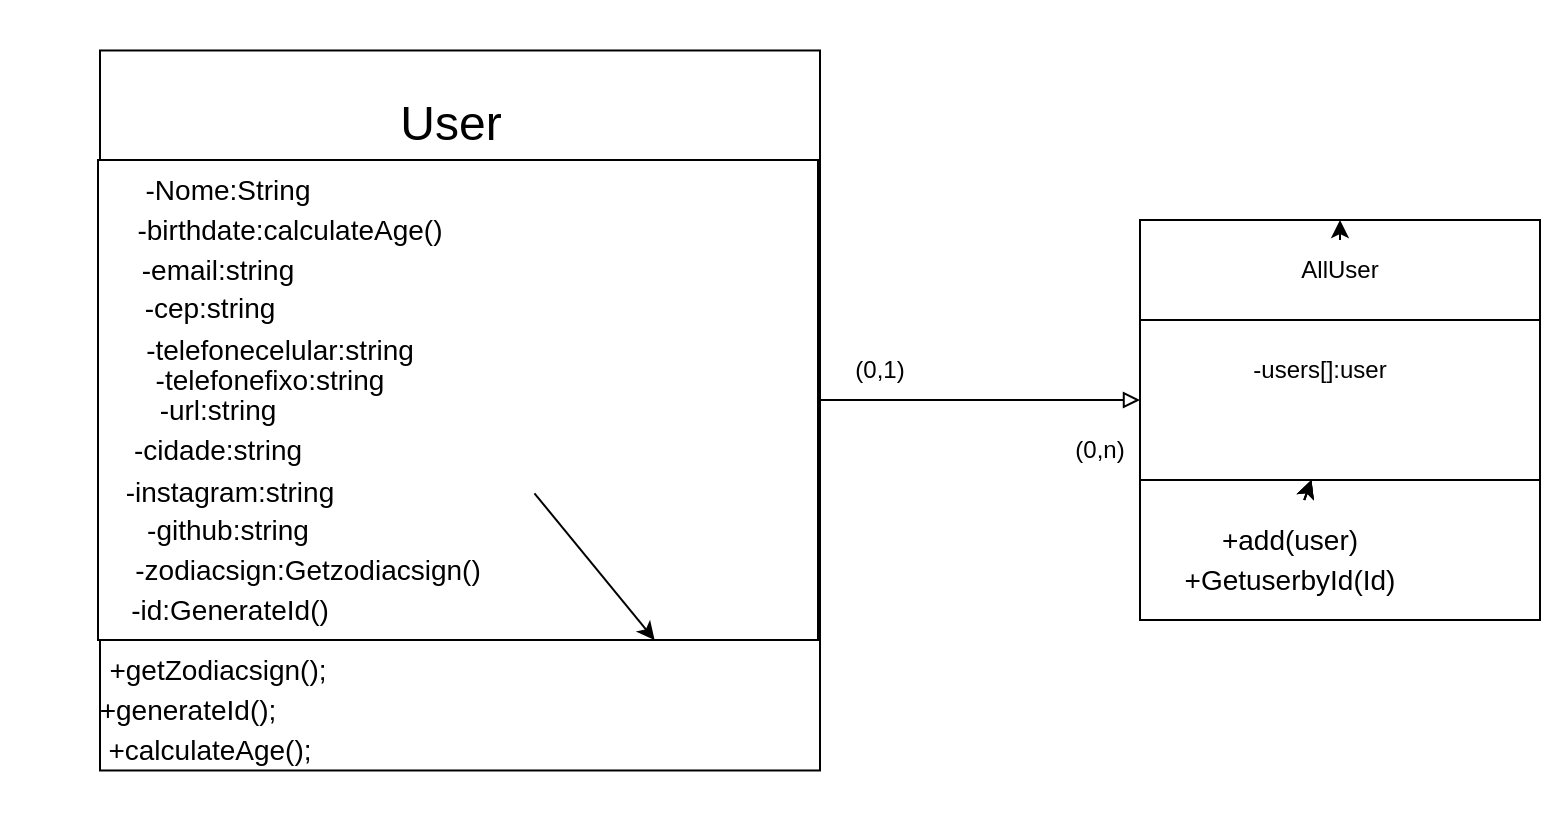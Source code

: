 <mxfile>
    <diagram id="1rULEkaOA428rYD4saWM" name="Página-1">
        <mxGraphModel dx="1749" dy="540" grid="1" gridSize="10" guides="1" tooltips="1" connect="1" arrows="1" fold="1" page="1" pageScale="1" pageWidth="827" pageHeight="1169" math="0" shadow="0">
            <root>
                <mxCell id="0"/>
                <mxCell id="1" parent="0"/>
                <mxCell id="155" value="" style="group" vertex="1" connectable="0" parent="1">
                    <mxGeometry x="40" y="90" width="720" height="400.48" as="geometry"/>
                </mxCell>
                <mxCell id="13" value="" style="group" vertex="1" connectable="0" parent="155">
                    <mxGeometry width="360" height="400.48" as="geometry"/>
                </mxCell>
                <mxCell id="2" value="" style="whiteSpace=wrap;html=1;aspect=fixed;fontSize=14;" vertex="1" parent="13">
                    <mxGeometry y="25.24" width="360" height="360" as="geometry"/>
                </mxCell>
                <mxCell id="3" value="" style="rounded=0;whiteSpace=wrap;html=1;fontSize=14;" vertex="1" parent="13">
                    <mxGeometry x="-1" y="80" width="360" height="240" as="geometry"/>
                </mxCell>
                <mxCell id="4" value="&lt;span style=&quot;font-size: 24px;&quot;&gt;User&lt;/span&gt;" style="text;html=1;strokeColor=none;fillColor=none;align=center;verticalAlign=middle;whiteSpace=wrap;rounded=0;fontSize=14;" vertex="1" parent="13">
                    <mxGeometry x="122.595" y="35.238" width="105.081" height="52.857" as="geometry"/>
                </mxCell>
                <mxCell id="5" value="" style="edgeStyle=none;html=1;fontSize=14;" edge="1" target="3" parent="13">
                    <mxGeometry relative="1" as="geometry">
                        <mxPoint x="217.231" y="246.666" as="sourcePoint"/>
                    </mxGeometry>
                </mxCell>
                <mxCell id="9" value="+getZodiacsign();" style="text;html=1;strokeColor=none;fillColor=none;align=center;verticalAlign=middle;whiteSpace=wrap;rounded=0;fontSize=14;" vertex="1" parent="13">
                    <mxGeometry x="-19.996" y="299.754" width="157.622" height="70.476" as="geometry"/>
                </mxCell>
                <mxCell id="10" value="-Nome:String" style="text;html=1;strokeColor=none;fillColor=none;align=center;verticalAlign=middle;whiteSpace=wrap;rounded=0;fontSize=14;" vertex="1" parent="13">
                    <mxGeometry x="-14.724" y="59.524" width="157.622" height="70.476" as="geometry"/>
                </mxCell>
                <mxCell id="11" value="-email:string" style="text;html=1;strokeColor=none;fillColor=none;align=center;verticalAlign=middle;whiteSpace=wrap;rounded=0;fontSize=14;" vertex="1" parent="13">
                    <mxGeometry x="-46.27" y="100" width="210.16" height="70" as="geometry"/>
                </mxCell>
                <mxCell id="16" value="+calculateAge();" style="text;html=1;strokeColor=none;fillColor=none;align=center;verticalAlign=middle;whiteSpace=wrap;rounded=0;fontSize=14;" vertex="1" parent="13">
                    <mxGeometry x="-23.726" y="340.004" width="157.622" height="70.476" as="geometry"/>
                </mxCell>
                <mxCell id="44" value="-birthdate:calculateAge()" style="text;html=1;strokeColor=none;fillColor=none;align=center;verticalAlign=middle;whiteSpace=wrap;rounded=0;fontSize=14;" vertex="1" parent="13">
                    <mxGeometry x="-9.996" y="79.282" width="210.162" height="70.476" as="geometry"/>
                </mxCell>
                <mxCell id="58" value="-cep:string" style="text;html=1;strokeColor=none;fillColor=none;align=center;verticalAlign=middle;whiteSpace=wrap;rounded=0;fontSize=14;" vertex="1" parent="13">
                    <mxGeometry x="-49.996" y="119.042" width="210.162" height="70.476" as="geometry"/>
                </mxCell>
                <mxCell id="59" value="-telefonefixo:string" style="text;html=1;strokeColor=none;fillColor=none;align=center;verticalAlign=middle;whiteSpace=wrap;rounded=0;fontSize=14;" vertex="1" parent="13">
                    <mxGeometry x="-19.996" y="154.642" width="210.162" height="70.476" as="geometry"/>
                </mxCell>
                <mxCell id="75" value="-telefonecelular:string" style="text;html=1;strokeColor=none;fillColor=none;align=center;verticalAlign=middle;whiteSpace=wrap;rounded=0;fontSize=14;" vertex="1" parent="13">
                    <mxGeometry x="-14.726" y="140.002" width="210.162" height="70.476" as="geometry"/>
                </mxCell>
                <mxCell id="18" value="+generateId();" style="text;html=1;strokeColor=none;fillColor=none;align=center;verticalAlign=middle;whiteSpace=wrap;rounded=0;fontSize=14;" vertex="1" parent="13">
                    <mxGeometry x="-35.026" y="320.004" width="157.622" height="70.476" as="geometry"/>
                </mxCell>
                <mxCell id="76" value="-url:string" style="text;html=1;strokeColor=none;fillColor=none;align=center;verticalAlign=middle;whiteSpace=wrap;rounded=0;fontSize=14;" vertex="1" parent="13">
                    <mxGeometry x="-46.266" y="170.002" width="210.162" height="70.476" as="geometry"/>
                </mxCell>
                <mxCell id="77" value="-cidade:string" style="text;html=1;strokeColor=none;fillColor=none;align=center;verticalAlign=middle;whiteSpace=wrap;rounded=0;fontSize=14;" vertex="1" parent="13">
                    <mxGeometry x="-46.276" y="189.522" width="210.162" height="70.476" as="geometry"/>
                </mxCell>
                <mxCell id="78" value="-instagram:string" style="text;html=1;strokeColor=none;fillColor=none;align=center;verticalAlign=middle;whiteSpace=wrap;rounded=0;fontSize=14;" vertex="1" parent="13">
                    <mxGeometry x="-39.996" y="210.482" width="210.162" height="70.476" as="geometry"/>
                </mxCell>
                <mxCell id="79" value="-github:string" style="text;html=1;strokeColor=none;fillColor=none;align=center;verticalAlign=middle;whiteSpace=wrap;rounded=0;fontSize=14;" vertex="1" parent="13">
                    <mxGeometry x="-40.996" y="229.282" width="210.162" height="70.476" as="geometry"/>
                </mxCell>
                <mxCell id="80" value="-zodiacsign:Getzodiacsign()" style="text;html=1;strokeColor=none;fillColor=none;align=center;verticalAlign=middle;whiteSpace=wrap;rounded=0;fontSize=14;" vertex="1" parent="13">
                    <mxGeometry x="-0.996" y="249.532" width="210.162" height="70.476" as="geometry"/>
                </mxCell>
                <mxCell id="100" value="-id:GenerateId()" style="text;html=1;strokeColor=none;fillColor=none;align=center;verticalAlign=middle;whiteSpace=wrap;rounded=0;fontSize=14;" vertex="1" parent="13">
                    <mxGeometry x="-39.996" y="269.532" width="210.162" height="70.476" as="geometry"/>
                </mxCell>
                <mxCell id="104" value="" style="edgeStyle=none;html=1;fontSize=14;" edge="1" parent="155">
                    <mxGeometry relative="1" as="geometry">
                        <mxPoint x="702.143" y="300" as="sourcePoint"/>
                        <mxPoint x="705.714" y="290" as="targetPoint"/>
                    </mxGeometry>
                </mxCell>
                <mxCell id="105" value="" style="edgeStyle=none;html=1;fontSize=14;" edge="1" parent="155">
                    <mxGeometry relative="1" as="geometry">
                        <mxPoint x="702.143" y="300" as="sourcePoint"/>
                        <mxPoint x="705.714" y="290" as="targetPoint"/>
                    </mxGeometry>
                </mxCell>
                <mxCell id="106" value="" style="edgeStyle=none;html=1;fontSize=14;" edge="1" parent="155">
                    <mxGeometry relative="1" as="geometry">
                        <mxPoint x="702.143" y="300" as="sourcePoint"/>
                        <mxPoint x="705.714" y="290" as="targetPoint"/>
                    </mxGeometry>
                </mxCell>
                <mxCell id="147" value="" style="group" vertex="1" connectable="0" parent="155">
                    <mxGeometry x="520" y="110" width="200" height="200" as="geometry"/>
                </mxCell>
                <mxCell id="136" value="" style="whiteSpace=wrap;html=1;aspect=fixed;fontSize=14;" vertex="1" parent="147">
                    <mxGeometry width="200" height="200" as="geometry"/>
                </mxCell>
                <mxCell id="137" value="" style="rounded=0;whiteSpace=wrap;html=1;fontSize=14;" vertex="1" parent="147">
                    <mxGeometry y="50" width="200" height="80" as="geometry"/>
                </mxCell>
                <mxCell id="148" style="edgeStyle=none;html=1;" edge="1" parent="147" target="136">
                    <mxGeometry relative="1" as="geometry">
                        <mxPoint x="100" y="10" as="sourcePoint"/>
                    </mxGeometry>
                </mxCell>
                <mxCell id="139" value="" style="edgeStyle=none;html=1;fontSize=14;" edge="1" source="142" target="137" parent="147">
                    <mxGeometry relative="1" as="geometry"/>
                </mxCell>
                <mxCell id="140" value="" style="edgeStyle=none;html=1;fontSize=14;" edge="1" source="142" target="137" parent="147">
                    <mxGeometry relative="1" as="geometry"/>
                </mxCell>
                <mxCell id="141" value="" style="edgeStyle=none;html=1;fontSize=14;" edge="1" source="142" target="137" parent="147">
                    <mxGeometry relative="1" as="geometry"/>
                </mxCell>
                <mxCell id="142" value="+add(user)" style="text;html=1;strokeColor=none;fillColor=none;align=center;verticalAlign=middle;whiteSpace=wrap;rounded=0;fontSize=14;" vertex="1" parent="147">
                    <mxGeometry x="30" y="140" width="90" height="40" as="geometry"/>
                </mxCell>
                <mxCell id="149" value="AllUser" style="text;html=1;strokeColor=none;fillColor=none;align=center;verticalAlign=middle;whiteSpace=wrap;rounded=0;" vertex="1" parent="147">
                    <mxGeometry x="70" y="10" width="60" height="30" as="geometry"/>
                </mxCell>
                <mxCell id="150" value="-users[]:user" style="text;html=1;strokeColor=none;fillColor=none;align=center;verticalAlign=middle;whiteSpace=wrap;rounded=0;" vertex="1" parent="147">
                    <mxGeometry x="30" y="60" width="120" height="30" as="geometry"/>
                </mxCell>
                <mxCell id="151" value="+GetuserbyId(Id)" style="text;html=1;strokeColor=none;fillColor=none;align=center;verticalAlign=middle;whiteSpace=wrap;rounded=0;fontSize=14;" vertex="1" parent="147">
                    <mxGeometry x="30" y="160" width="90" height="40" as="geometry"/>
                </mxCell>
                <mxCell id="152" style="edgeStyle=none;html=1;exitX=1;exitY=0.5;exitDx=0;exitDy=0;entryX=0;entryY=0.5;entryDx=0;entryDy=0;endArrow=block;endFill=0;" edge="1" parent="155" source="3" target="137">
                    <mxGeometry relative="1" as="geometry"/>
                </mxCell>
                <mxCell id="153" value="(0,1)" style="text;html=1;strokeColor=none;fillColor=none;align=center;verticalAlign=middle;whiteSpace=wrap;rounded=0;" vertex="1" parent="155">
                    <mxGeometry x="360" y="170" width="60" height="30" as="geometry"/>
                </mxCell>
                <mxCell id="154" value="(0,n)" style="text;html=1;strokeColor=none;fillColor=none;align=center;verticalAlign=middle;whiteSpace=wrap;rounded=0;" vertex="1" parent="155">
                    <mxGeometry x="470" y="210" width="60" height="30" as="geometry"/>
                </mxCell>
            </root>
        </mxGraphModel>
    </diagram>
</mxfile>